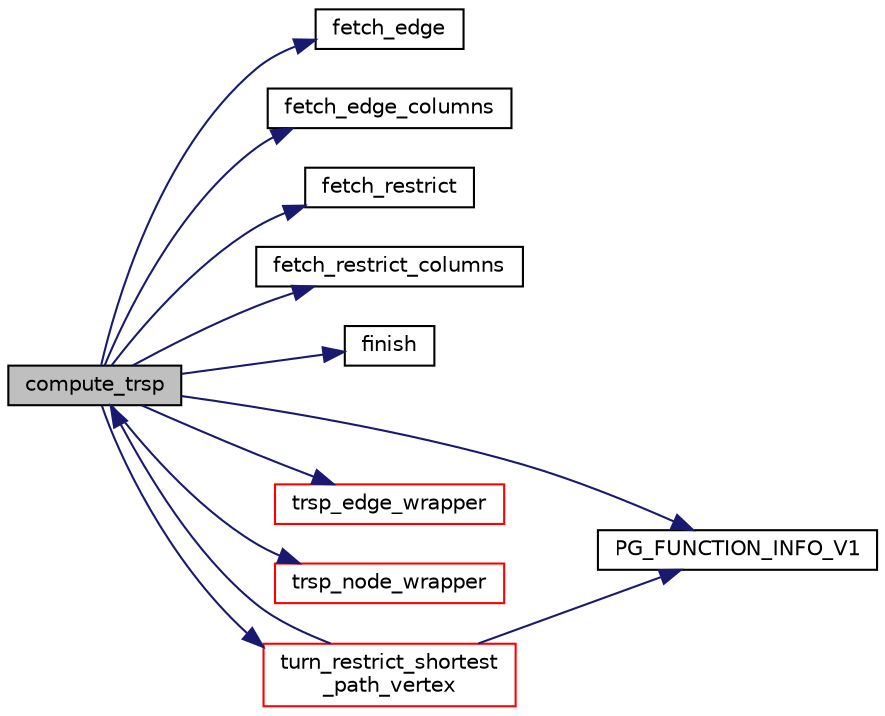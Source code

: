 digraph "compute_trsp"
{
  edge [fontname="Helvetica",fontsize="10",labelfontname="Helvetica",labelfontsize="10"];
  node [fontname="Helvetica",fontsize="10",shape=record];
  rankdir="LR";
  Node0 [label="compute_trsp",height=0.2,width=0.4,color="black", fillcolor="grey75", style="filled", fontcolor="black"];
  Node0 -> Node1 [color="midnightblue",fontsize="10",style="solid",fontname="Helvetica"];
  Node1 [label="fetch_edge",height=0.2,width=0.4,color="black", fillcolor="white", style="filled",URL="$trsp_8c.html#abcd007a7a8d5408a84f9572afc0b13a0"];
  Node0 -> Node2 [color="midnightblue",fontsize="10",style="solid",fontname="Helvetica"];
  Node2 [label="fetch_edge_columns",height=0.2,width=0.4,color="black", fillcolor="white", style="filled",URL="$trsp_8c.html#aa2255175b96837aebe5f2a28b57f72a7"];
  Node0 -> Node3 [color="midnightblue",fontsize="10",style="solid",fontname="Helvetica"];
  Node3 [label="fetch_restrict",height=0.2,width=0.4,color="black", fillcolor="white", style="filled",URL="$trsp_8c.html#a08bb74b6255b8a583fd953d6995723df"];
  Node0 -> Node4 [color="midnightblue",fontsize="10",style="solid",fontname="Helvetica"];
  Node4 [label="fetch_restrict_columns",height=0.2,width=0.4,color="black", fillcolor="white", style="filled",URL="$trsp_8c.html#a7623760f545a367335141630d9e715ac"];
  Node0 -> Node5 [color="midnightblue",fontsize="10",style="solid",fontname="Helvetica"];
  Node5 [label="finish",height=0.2,width=0.4,color="black", fillcolor="white", style="filled",URL="$trsp_8c.html#adbf69d62298e4d47f81c749cebaad544"];
  Node0 -> Node6 [color="midnightblue",fontsize="10",style="solid",fontname="Helvetica"];
  Node6 [label="PG_FUNCTION_INFO_V1",height=0.2,width=0.4,color="black", fillcolor="white", style="filled",URL="$trsp_8c.html#a6332a572255f484f4a57bc0ecc45463f"];
  Node0 -> Node7 [color="midnightblue",fontsize="10",style="solid",fontname="Helvetica"];
  Node7 [label="trsp_edge_wrapper",height=0.2,width=0.4,color="red", fillcolor="white", style="filled",URL="$trsp_8h.html#a9936d9f5cc903264889dd89eb99b219d"];
  Node0 -> Node13 [color="midnightblue",fontsize="10",style="solid",fontname="Helvetica"];
  Node13 [label="trsp_node_wrapper",height=0.2,width=0.4,color="red", fillcolor="white", style="filled",URL="$trsp_8h.html#af877d20ad719f88ee253407e65fecc60"];
  Node0 -> Node14 [color="midnightblue",fontsize="10",style="solid",fontname="Helvetica"];
  Node14 [label="turn_restrict_shortest\l_path_vertex",height=0.2,width=0.4,color="red", fillcolor="white", style="filled",URL="$trsp_8c.html#ad9246e2da8aa61f657af867abc2b9d4c"];
  Node14 -> Node0 [color="midnightblue",fontsize="10",style="solid",fontname="Helvetica"];
  Node14 -> Node6 [color="midnightblue",fontsize="10",style="solid",fontname="Helvetica"];
}
